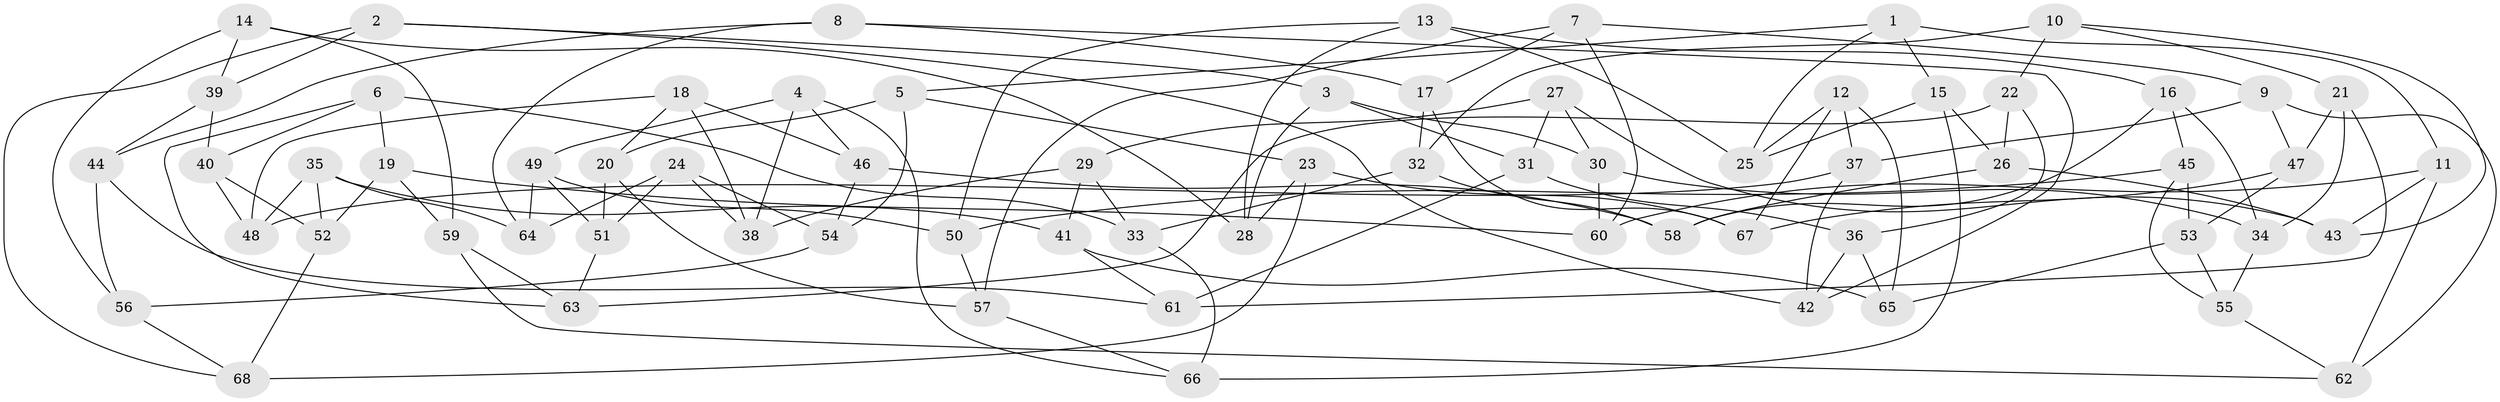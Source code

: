 // Generated by graph-tools (version 1.1) at 2025/11/02/27/25 16:11:50]
// undirected, 68 vertices, 136 edges
graph export_dot {
graph [start="1"]
  node [color=gray90,style=filled];
  1;
  2;
  3;
  4;
  5;
  6;
  7;
  8;
  9;
  10;
  11;
  12;
  13;
  14;
  15;
  16;
  17;
  18;
  19;
  20;
  21;
  22;
  23;
  24;
  25;
  26;
  27;
  28;
  29;
  30;
  31;
  32;
  33;
  34;
  35;
  36;
  37;
  38;
  39;
  40;
  41;
  42;
  43;
  44;
  45;
  46;
  47;
  48;
  49;
  50;
  51;
  52;
  53;
  54;
  55;
  56;
  57;
  58;
  59;
  60;
  61;
  62;
  63;
  64;
  65;
  66;
  67;
  68;
  1 -- 5;
  1 -- 11;
  1 -- 25;
  1 -- 15;
  2 -- 39;
  2 -- 42;
  2 -- 68;
  2 -- 3;
  3 -- 28;
  3 -- 31;
  3 -- 30;
  4 -- 49;
  4 -- 46;
  4 -- 38;
  4 -- 66;
  5 -- 54;
  5 -- 20;
  5 -- 23;
  6 -- 19;
  6 -- 33;
  6 -- 63;
  6 -- 40;
  7 -- 57;
  7 -- 60;
  7 -- 9;
  7 -- 17;
  8 -- 64;
  8 -- 17;
  8 -- 44;
  8 -- 42;
  9 -- 37;
  9 -- 62;
  9 -- 47;
  10 -- 21;
  10 -- 43;
  10 -- 32;
  10 -- 22;
  11 -- 43;
  11 -- 60;
  11 -- 62;
  12 -- 67;
  12 -- 37;
  12 -- 25;
  12 -- 65;
  13 -- 28;
  13 -- 50;
  13 -- 25;
  13 -- 16;
  14 -- 28;
  14 -- 59;
  14 -- 56;
  14 -- 39;
  15 -- 26;
  15 -- 25;
  15 -- 66;
  16 -- 34;
  16 -- 45;
  16 -- 58;
  17 -- 32;
  17 -- 67;
  18 -- 46;
  18 -- 38;
  18 -- 20;
  18 -- 48;
  19 -- 59;
  19 -- 52;
  19 -- 60;
  20 -- 57;
  20 -- 51;
  21 -- 47;
  21 -- 61;
  21 -- 34;
  22 -- 63;
  22 -- 26;
  22 -- 36;
  23 -- 28;
  23 -- 68;
  23 -- 67;
  24 -- 54;
  24 -- 38;
  24 -- 51;
  24 -- 64;
  26 -- 58;
  26 -- 43;
  27 -- 43;
  27 -- 31;
  27 -- 30;
  27 -- 29;
  29 -- 38;
  29 -- 33;
  29 -- 41;
  30 -- 34;
  30 -- 60;
  31 -- 36;
  31 -- 61;
  32 -- 58;
  32 -- 33;
  33 -- 66;
  34 -- 55;
  35 -- 52;
  35 -- 48;
  35 -- 64;
  35 -- 41;
  36 -- 42;
  36 -- 65;
  37 -- 48;
  37 -- 42;
  39 -- 44;
  39 -- 40;
  40 -- 52;
  40 -- 48;
  41 -- 61;
  41 -- 65;
  44 -- 56;
  44 -- 61;
  45 -- 53;
  45 -- 50;
  45 -- 55;
  46 -- 58;
  46 -- 54;
  47 -- 53;
  47 -- 67;
  49 -- 51;
  49 -- 64;
  49 -- 50;
  50 -- 57;
  51 -- 63;
  52 -- 68;
  53 -- 55;
  53 -- 65;
  54 -- 56;
  55 -- 62;
  56 -- 68;
  57 -- 66;
  59 -- 63;
  59 -- 62;
}
